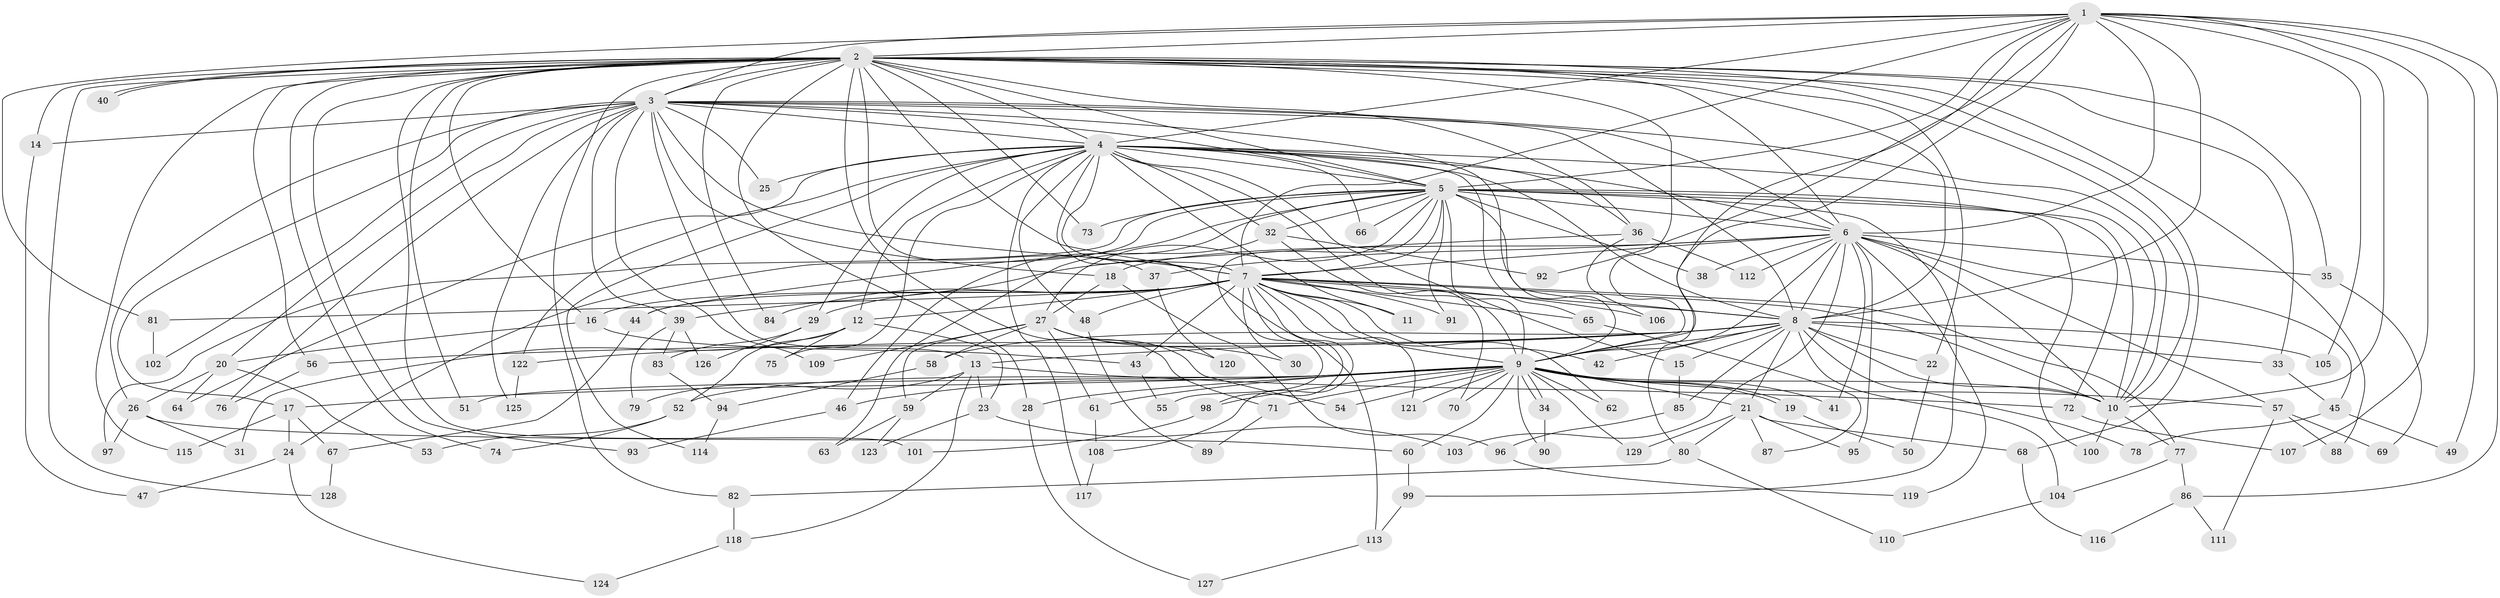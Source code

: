 // Generated by graph-tools (version 1.1) at 2025/49/03/09/25 03:49:35]
// undirected, 129 vertices, 283 edges
graph export_dot {
graph [start="1"]
  node [color=gray90,style=filled];
  1;
  2;
  3;
  4;
  5;
  6;
  7;
  8;
  9;
  10;
  11;
  12;
  13;
  14;
  15;
  16;
  17;
  18;
  19;
  20;
  21;
  22;
  23;
  24;
  25;
  26;
  27;
  28;
  29;
  30;
  31;
  32;
  33;
  34;
  35;
  36;
  37;
  38;
  39;
  40;
  41;
  42;
  43;
  44;
  45;
  46;
  47;
  48;
  49;
  50;
  51;
  52;
  53;
  54;
  55;
  56;
  57;
  58;
  59;
  60;
  61;
  62;
  63;
  64;
  65;
  66;
  67;
  68;
  69;
  70;
  71;
  72;
  73;
  74;
  75;
  76;
  77;
  78;
  79;
  80;
  81;
  82;
  83;
  84;
  85;
  86;
  87;
  88;
  89;
  90;
  91;
  92;
  93;
  94;
  95;
  96;
  97;
  98;
  99;
  100;
  101;
  102;
  103;
  104;
  105;
  106;
  107;
  108;
  109;
  110;
  111;
  112;
  113;
  114;
  115;
  116;
  117;
  118;
  119;
  120;
  121;
  122;
  123;
  124;
  125;
  126;
  127;
  128;
  129;
  1 -- 2;
  1 -- 3;
  1 -- 4;
  1 -- 5;
  1 -- 6;
  1 -- 7;
  1 -- 8;
  1 -- 9;
  1 -- 10;
  1 -- 49;
  1 -- 80;
  1 -- 81;
  1 -- 86;
  1 -- 92;
  1 -- 105;
  1 -- 107;
  2 -- 3;
  2 -- 4;
  2 -- 5;
  2 -- 6;
  2 -- 7;
  2 -- 8;
  2 -- 9;
  2 -- 10;
  2 -- 14;
  2 -- 16;
  2 -- 22;
  2 -- 28;
  2 -- 33;
  2 -- 35;
  2 -- 36;
  2 -- 37;
  2 -- 40;
  2 -- 40;
  2 -- 51;
  2 -- 56;
  2 -- 68;
  2 -- 71;
  2 -- 73;
  2 -- 74;
  2 -- 82;
  2 -- 84;
  2 -- 88;
  2 -- 93;
  2 -- 101;
  2 -- 115;
  2 -- 128;
  3 -- 4;
  3 -- 5;
  3 -- 6;
  3 -- 7;
  3 -- 8;
  3 -- 9;
  3 -- 10;
  3 -- 13;
  3 -- 14;
  3 -- 17;
  3 -- 18;
  3 -- 20;
  3 -- 25;
  3 -- 26;
  3 -- 39;
  3 -- 76;
  3 -- 102;
  3 -- 109;
  3 -- 125;
  4 -- 5;
  4 -- 6;
  4 -- 7;
  4 -- 8;
  4 -- 9;
  4 -- 10;
  4 -- 11;
  4 -- 12;
  4 -- 15;
  4 -- 25;
  4 -- 29;
  4 -- 32;
  4 -- 36;
  4 -- 48;
  4 -- 64;
  4 -- 65;
  4 -- 66;
  4 -- 75;
  4 -- 113;
  4 -- 114;
  4 -- 117;
  4 -- 122;
  5 -- 6;
  5 -- 7;
  5 -- 8;
  5 -- 9;
  5 -- 10;
  5 -- 24;
  5 -- 27;
  5 -- 32;
  5 -- 38;
  5 -- 44;
  5 -- 46;
  5 -- 55;
  5 -- 66;
  5 -- 72;
  5 -- 73;
  5 -- 91;
  5 -- 97;
  5 -- 99;
  5 -- 100;
  6 -- 7;
  6 -- 8;
  6 -- 9;
  6 -- 10;
  6 -- 18;
  6 -- 35;
  6 -- 37;
  6 -- 38;
  6 -- 41;
  6 -- 45;
  6 -- 57;
  6 -- 95;
  6 -- 103;
  6 -- 112;
  6 -- 119;
  7 -- 8;
  7 -- 9;
  7 -- 10;
  7 -- 11;
  7 -- 12;
  7 -- 16;
  7 -- 29;
  7 -- 30;
  7 -- 42;
  7 -- 43;
  7 -- 44;
  7 -- 48;
  7 -- 62;
  7 -- 65;
  7 -- 77;
  7 -- 81;
  7 -- 84;
  7 -- 91;
  7 -- 98;
  7 -- 106;
  7 -- 108;
  7 -- 121;
  8 -- 9;
  8 -- 10;
  8 -- 13;
  8 -- 15;
  8 -- 21;
  8 -- 22;
  8 -- 33;
  8 -- 42;
  8 -- 56;
  8 -- 58;
  8 -- 78;
  8 -- 85;
  8 -- 104;
  8 -- 105;
  8 -- 122;
  9 -- 10;
  9 -- 17;
  9 -- 19;
  9 -- 19;
  9 -- 21;
  9 -- 28;
  9 -- 34;
  9 -- 34;
  9 -- 41;
  9 -- 46;
  9 -- 51;
  9 -- 52;
  9 -- 54;
  9 -- 57;
  9 -- 60;
  9 -- 61;
  9 -- 62;
  9 -- 70;
  9 -- 71;
  9 -- 90;
  9 -- 98;
  9 -- 121;
  9 -- 129;
  10 -- 77;
  10 -- 100;
  12 -- 23;
  12 -- 31;
  12 -- 52;
  12 -- 75;
  13 -- 23;
  13 -- 59;
  13 -- 72;
  13 -- 79;
  13 -- 118;
  14 -- 47;
  15 -- 85;
  16 -- 20;
  16 -- 43;
  17 -- 24;
  17 -- 67;
  17 -- 115;
  18 -- 27;
  18 -- 96;
  19 -- 50;
  20 -- 26;
  20 -- 53;
  20 -- 64;
  21 -- 68;
  21 -- 80;
  21 -- 87;
  21 -- 95;
  21 -- 129;
  22 -- 50;
  23 -- 103;
  23 -- 123;
  24 -- 47;
  24 -- 124;
  26 -- 31;
  26 -- 60;
  26 -- 97;
  27 -- 30;
  27 -- 54;
  27 -- 58;
  27 -- 59;
  27 -- 61;
  27 -- 109;
  27 -- 120;
  28 -- 127;
  29 -- 83;
  29 -- 126;
  32 -- 63;
  32 -- 70;
  32 -- 92;
  33 -- 45;
  34 -- 90;
  35 -- 69;
  36 -- 39;
  36 -- 106;
  36 -- 112;
  37 -- 120;
  39 -- 79;
  39 -- 83;
  39 -- 126;
  43 -- 55;
  44 -- 67;
  45 -- 49;
  45 -- 78;
  46 -- 93;
  48 -- 89;
  52 -- 53;
  52 -- 74;
  56 -- 76;
  57 -- 69;
  57 -- 88;
  57 -- 111;
  58 -- 94;
  59 -- 63;
  59 -- 123;
  60 -- 99;
  61 -- 108;
  65 -- 87;
  67 -- 128;
  68 -- 116;
  71 -- 89;
  72 -- 107;
  77 -- 86;
  77 -- 104;
  80 -- 82;
  80 -- 110;
  81 -- 102;
  82 -- 118;
  83 -- 94;
  85 -- 96;
  86 -- 111;
  86 -- 116;
  94 -- 114;
  96 -- 119;
  98 -- 101;
  99 -- 113;
  104 -- 110;
  108 -- 117;
  113 -- 127;
  118 -- 124;
  122 -- 125;
}
